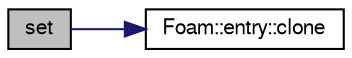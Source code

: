 digraph "set"
{
  bgcolor="transparent";
  edge [fontname="FreeSans",fontsize="10",labelfontname="FreeSans",labelfontsize="10"];
  node [fontname="FreeSans",fontsize="10",shape=record];
  rankdir="LR";
  Node32224 [label="set",height=0.2,width=0.4,color="black", fillcolor="grey75", style="filled", fontcolor="black"];
  Node32224 -> Node32225 [color="midnightblue",fontsize="10",style="solid",fontname="FreeSans"];
  Node32225 [label="Foam::entry::clone",height=0.2,width=0.4,color="black",URL="$a26022.html#ad63ec96d7c9dad69a12b0a7633dc07c1",tooltip="Construct on freestore as copy with reference to the. "];
}
